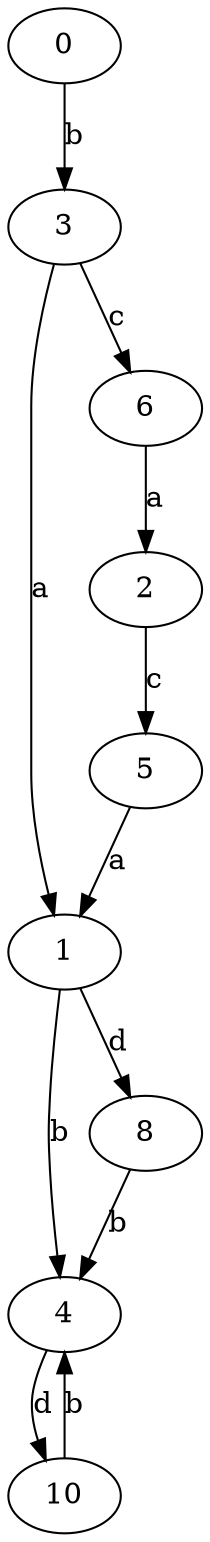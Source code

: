 strict digraph  {
1;
2;
0;
3;
4;
5;
6;
8;
10;
1 -> 4  [label=b];
1 -> 8  [label=d];
2 -> 5  [label=c];
0 -> 3  [label=b];
3 -> 1  [label=a];
3 -> 6  [label=c];
4 -> 10  [label=d];
5 -> 1  [label=a];
6 -> 2  [label=a];
8 -> 4  [label=b];
10 -> 4  [label=b];
}
